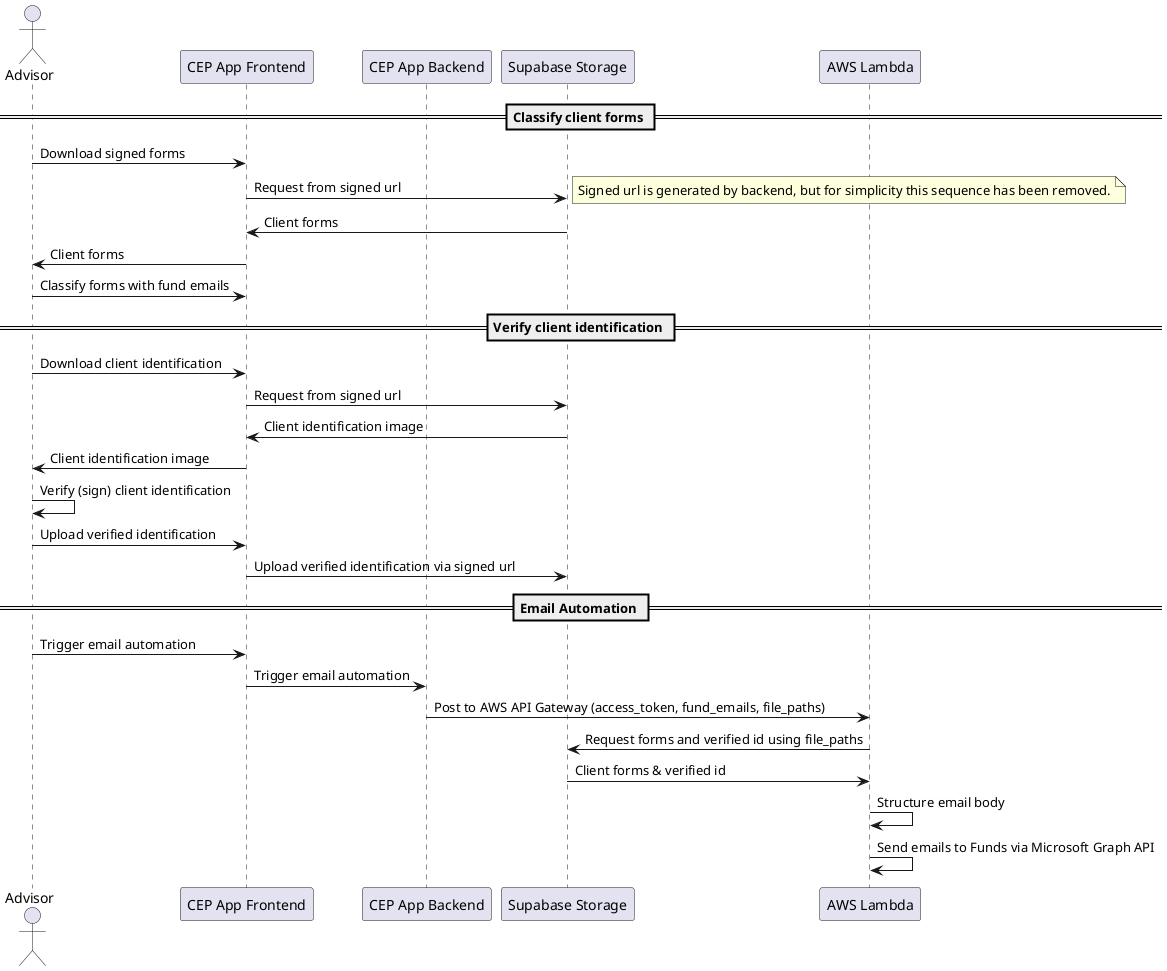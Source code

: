 @startuml

actor Advisor 
participant "CEP App Frontend" as Frontend
participant "CEP App Backend" as Backend
participant "Supabase Storage" as Storage
participant "AWS Lambda" as Lambda

== Classify client forms ==
Advisor -> Frontend: Download signed forms
Frontend -> Storage: Request from signed url
note right: Signed url is generated by backend, but for simplicity this sequence has been removed.
Storage -> Frontend: Client forms
Frontend -> Advisor: Client forms
Advisor -> Frontend: Classify forms with fund emails

== Verify client identification ==
Advisor -> Frontend: Download client identification
Frontend -> Storage: Request from signed url 
Storage -> Frontend: Client identification image
Frontend -> Advisor: Client identification image
Advisor -> Advisor: Verify (sign) client identification
Advisor -> Frontend: Upload verified identification
Frontend -> Storage: Upload verified identification via signed url

== Email Automation ==
Advisor -> Frontend: Trigger email automation
Frontend -> Backend: Trigger email automation
Backend -> Lambda: Post to AWS API Gateway (access_token, fund_emails, file_paths)
Lambda -> Storage: Request forms and verified id using file_paths
Storage -> Lambda: Client forms & verified id
Lambda -> Lambda: Structure email body
Lambda -> Lambda: Send emails to Funds via Microsoft Graph API

@enduml
